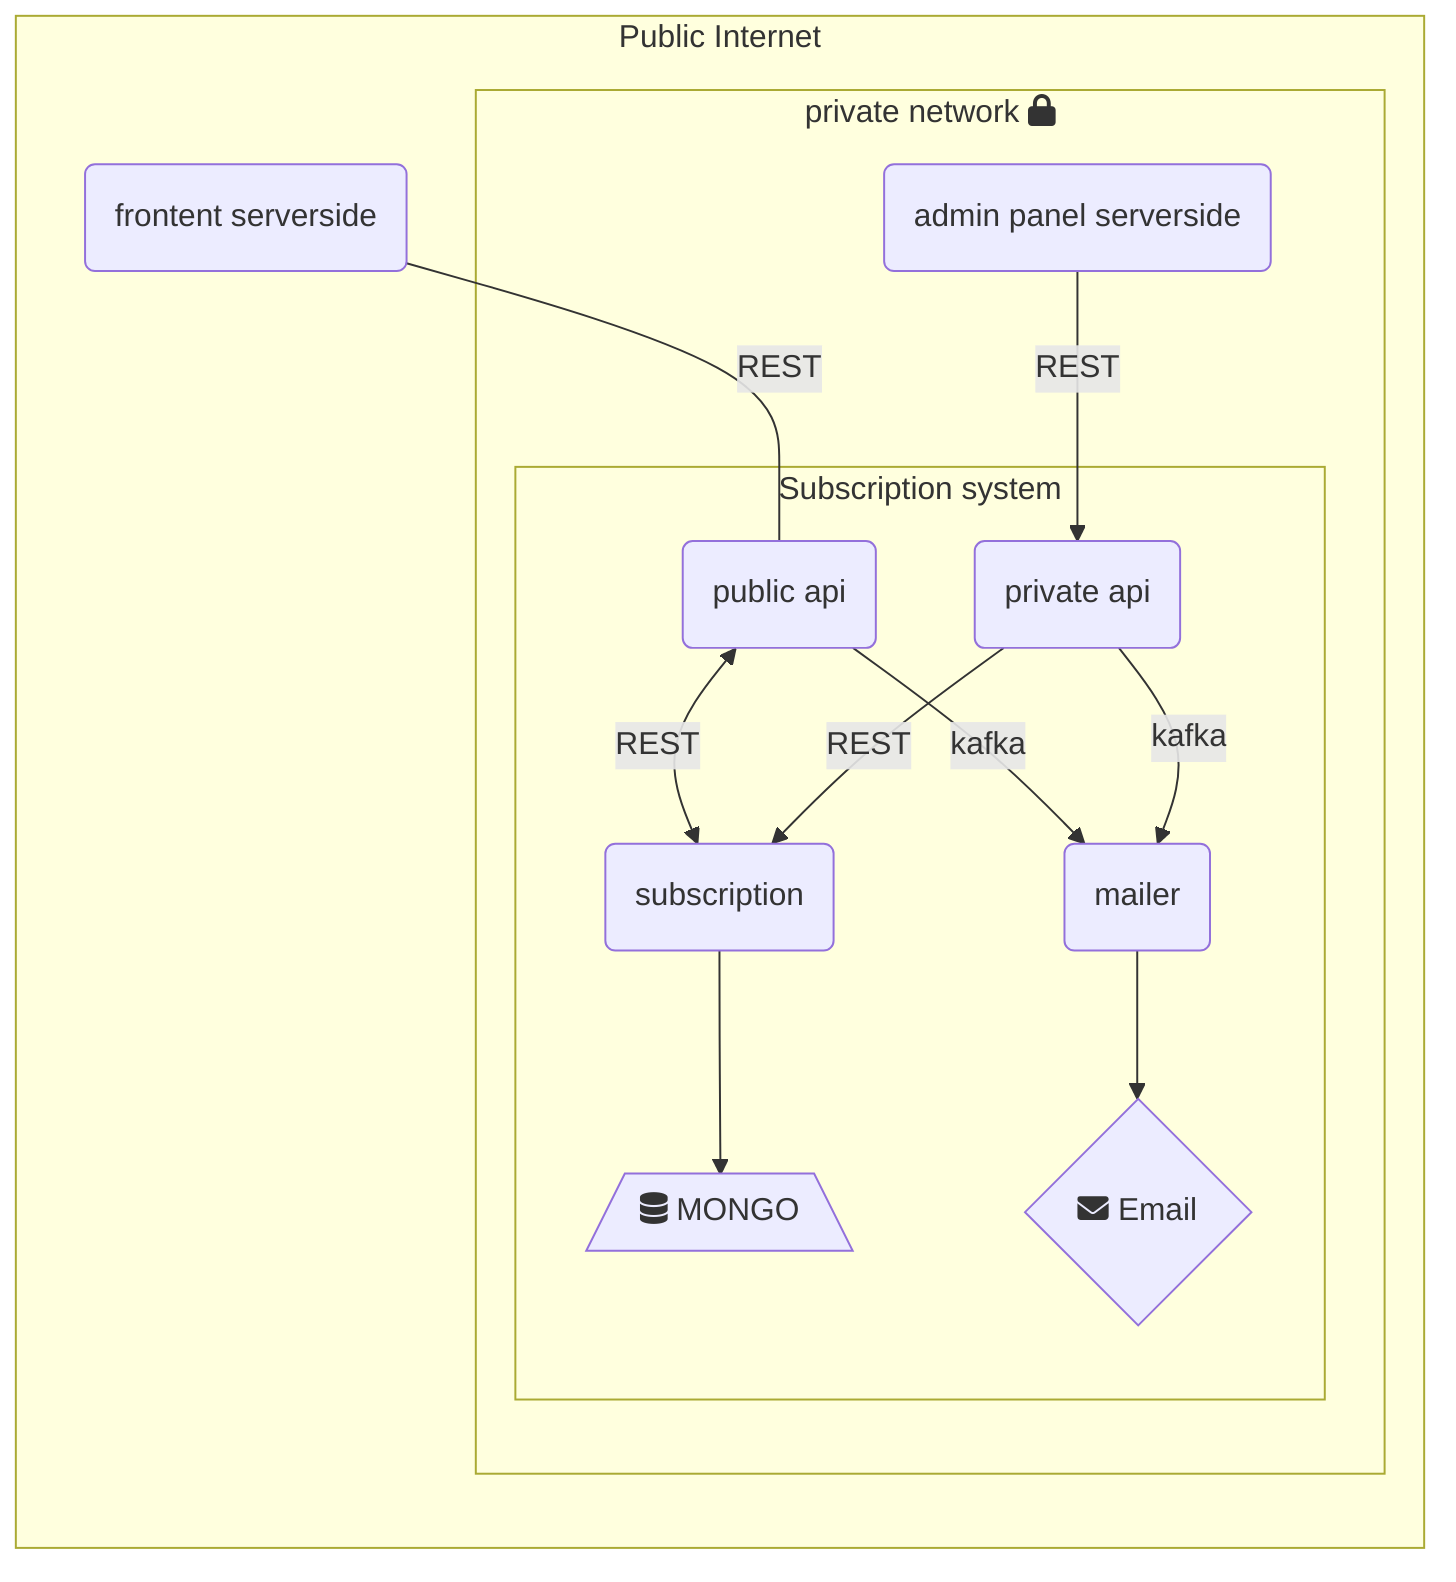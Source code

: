 %% https://https://github.com/mermaid-js/mermaid/

graph LR
subgraph Public Internet

    PFSS(frontent serverside) 
    ---|REST| PuAPI(public api)

    PuAPI <-->|REST| S(subscription) 


    subgraph private network fa:fa-lock

        APSS(admin panel serverside) 
        -->|REST| PrAPI(private api)

        subgraph Subscription system 
            PrAPI -->|REST| S(subscription) -->  Mong[/fa:fa-database MONGO\]

            PuAPI -->|kafka| M(mailer) --> email{fa:fa-envelope Email}
            PrAPI -->|kafka| M(mailer) 
        end
    end
end